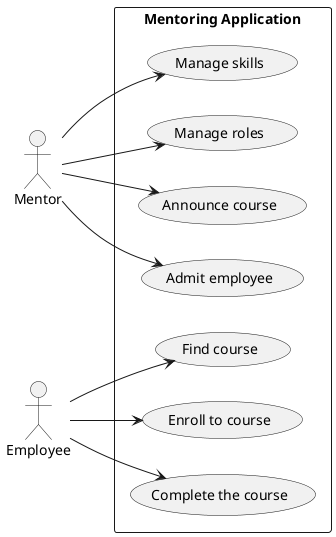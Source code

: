 @startuml
left to right direction
actor "Mentor" as m
actor "Employee" as e
rectangle "Mentoring Application" {
  usecase "Manage skills" as ms
  usecase "Manage roles" as mr
  usecase "Announce course" as ac
  usecase "Admit employee" as ae
  usecase "Find course" as fc
  usecase "Enroll to course" as ee
  usecase "Complete the course" as cc
}
m --> mr
m --> ms
m --> ac
m --> ae
e --> fc
e --> ee
e --> cc
@enduml